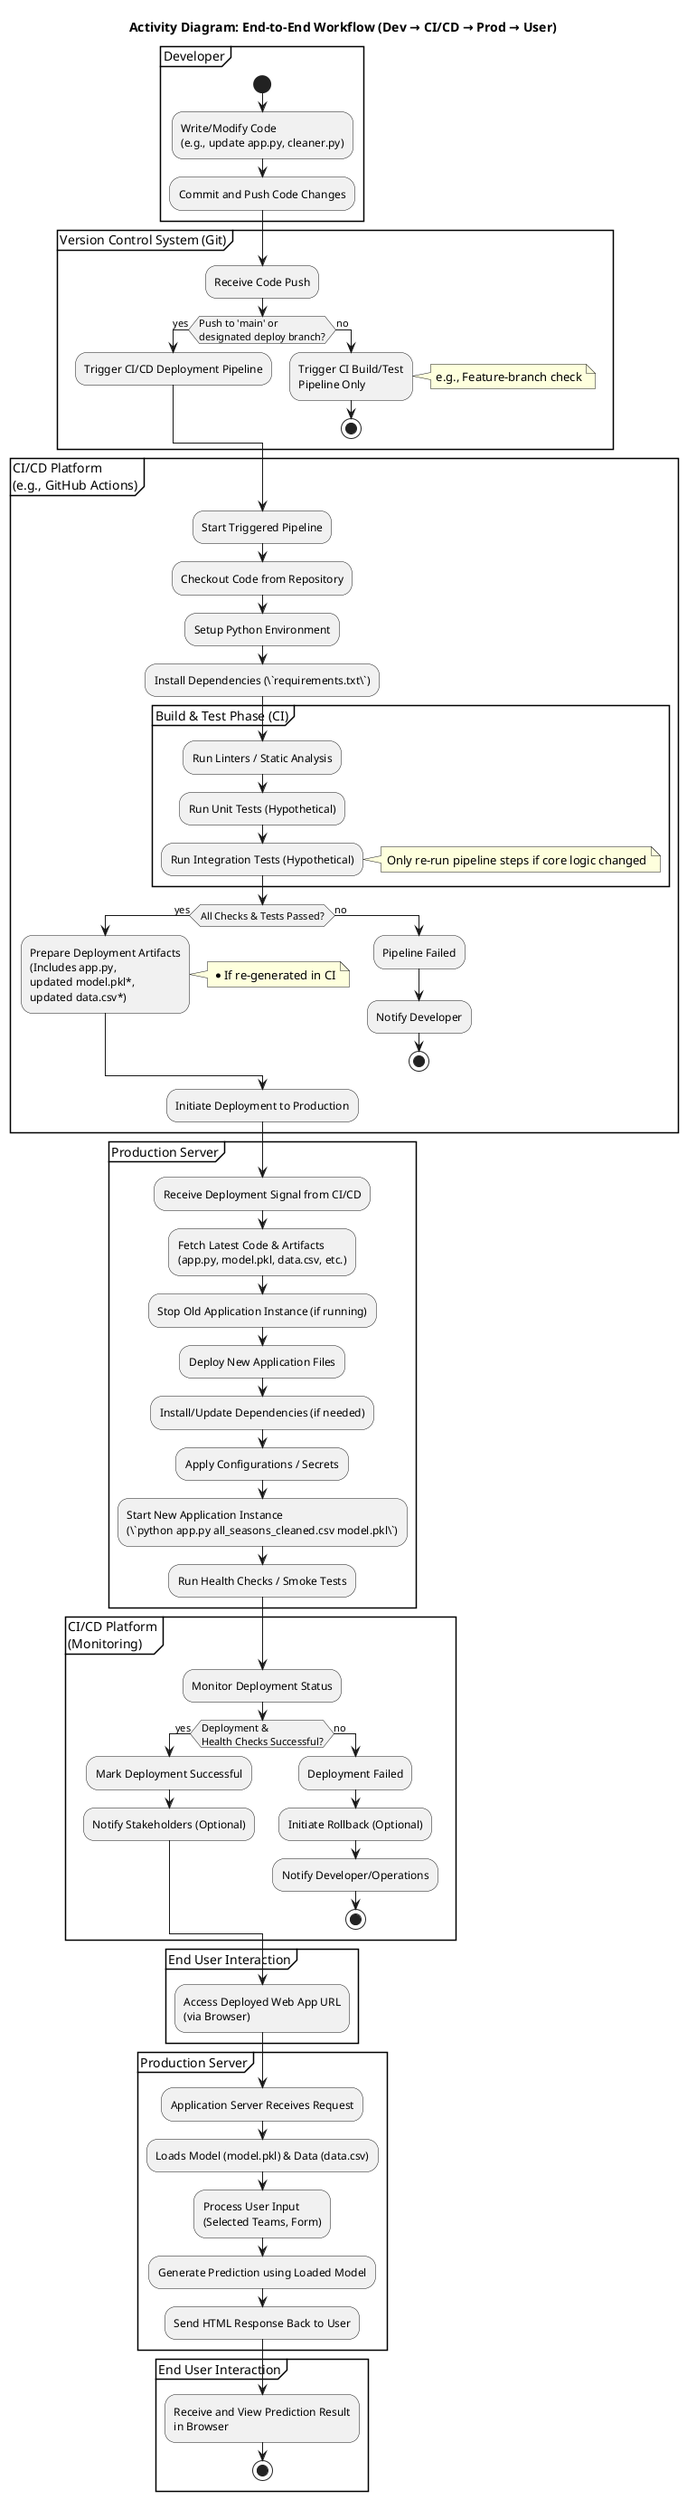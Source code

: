 @startuml
title Activity Diagram: End-to-End Workflow (Dev → CI/CD → Prod → User)

partition Developer {
  start
  :Write/Modify Code\n(e.g., update app.py, cleaner.py);
  :Commit and Push Code Changes;
}

partition "Version Control System (Git)" {
  :Receive Code Push;
  if (Push to 'main' or\ndesignated deploy branch?) then (yes)
    :Trigger CI/CD Deployment Pipeline;
  else (no)
    :Trigger CI Build/Test\nPipeline Only;
    note right: e.g., Feature‐branch check
    stop
  endif
}

partition "CI/CD Platform\n(e.g., GitHub Actions)" {
  :Start Triggered Pipeline;
  :Checkout Code from Repository;
  :Setup Python Environment;
  :Install Dependencies (\`requirements.txt\`);
  
  partition "Build & Test Phase (CI)" {
    :Run Linters / Static Analysis;
    :Run Unit Tests (Hypothetical);
    :Run Integration Tests (Hypothetical);
    note right: Only re-run pipeline steps if core logic changed
  }
  
  if (All Checks & Tests Passed?) then (yes)
    :Prepare Deployment Artifacts\n(Includes app.py,\nupdated model.pkl*,\nupdated data.csv*);
    note right: *If re-generated in CI
  else (no)
    :Pipeline Failed;
    :Notify Developer;
    stop
  endif
  
  :Initiate Deployment to Production;
}

partition "Production Server" {
  :Receive Deployment Signal from CI/CD;
  :Fetch Latest Code & Artifacts\n(app.py, model.pkl, data.csv, etc.);
  :Stop Old Application Instance (if running);
  :Deploy New Application Files;
  :Install/Update Dependencies (if needed);
  :Apply Configurations / Secrets;
  :Start New Application Instance\n(\`python app.py all_seasons_cleaned.csv model.pkl\`);
  :Run Health Checks / Smoke Tests;
}

partition "CI/CD Platform\n(Monitoring)" {
  :Monitor Deployment Status;
  if (Deployment &\nHealth Checks Successful?) then (yes)
    :Mark Deployment Successful;
    :Notify Stakeholders (Optional);
  else (no)
    :Deployment Failed;
    :Initiate Rollback (Optional);
    :Notify Developer/Operations;
    stop
  endif
}

partition "End User Interaction" {
  :Access Deployed Web App URL\n(via Browser);
}

partition "Production Server" {
  :Application Server Receives Request;
  :Loads Model (model.pkl) & Data (data.csv);
  :Process User Input\n(Selected Teams, Form);
  :Generate Prediction using Loaded Model;
  :Send HTML Response Back to User;
}

partition "End User Interaction" {
  :Receive and View Prediction Result\nin Browser;
  stop
}

@enduml
